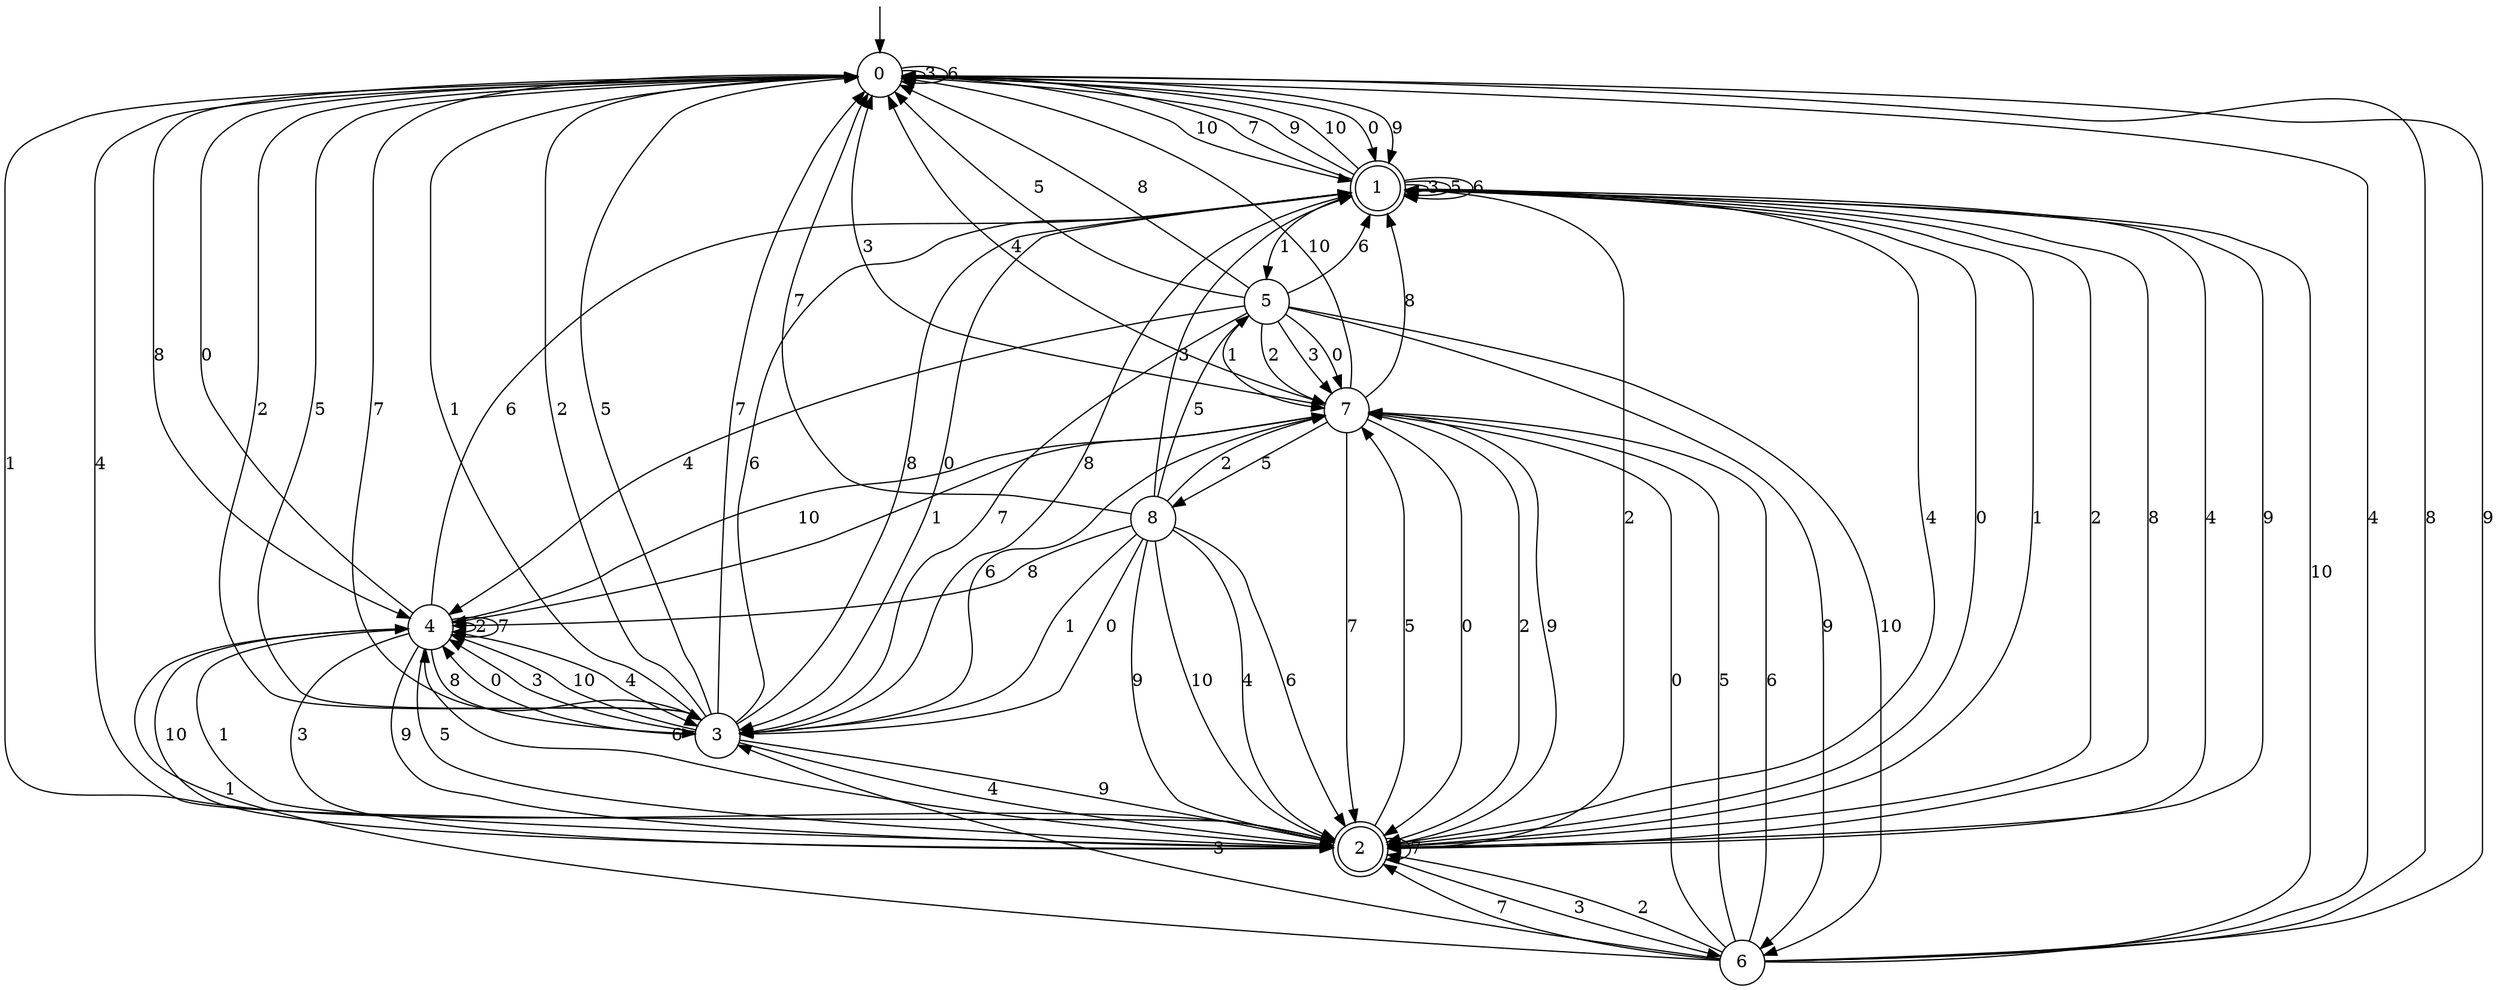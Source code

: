 digraph g {

	s0 [shape="circle" label="0"];
	s1 [shape="doublecircle" label="1"];
	s2 [shape="doublecircle" label="2"];
	s3 [shape="circle" label="3"];
	s4 [shape="circle" label="4"];
	s5 [shape="circle" label="5"];
	s6 [shape="circle" label="6"];
	s7 [shape="circle" label="7"];
	s8 [shape="circle" label="8"];
	s0 -> s1 [label="0"];
	s0 -> s2 [label="1"];
	s0 -> s3 [label="2"];
	s0 -> s0 [label="3"];
	s0 -> s2 [label="4"];
	s0 -> s3 [label="5"];
	s0 -> s0 [label="6"];
	s0 -> s3 [label="7"];
	s0 -> s4 [label="8"];
	s0 -> s1 [label="9"];
	s0 -> s1 [label="10"];
	s1 -> s3 [label="0"];
	s1 -> s5 [label="1"];
	s1 -> s2 [label="2"];
	s1 -> s1 [label="3"];
	s1 -> s2 [label="4"];
	s1 -> s1 [label="5"];
	s1 -> s1 [label="6"];
	s1 -> s0 [label="7"];
	s1 -> s3 [label="8"];
	s1 -> s0 [label="9"];
	s1 -> s0 [label="10"];
	s2 -> s1 [label="0"];
	s2 -> s1 [label="1"];
	s2 -> s1 [label="2"];
	s2 -> s6 [label="3"];
	s2 -> s1 [label="4"];
	s2 -> s7 [label="5"];
	s2 -> s4 [label="6"];
	s2 -> s2 [label="7"];
	s2 -> s1 [label="8"];
	s2 -> s1 [label="9"];
	s2 -> s4 [label="10"];
	s3 -> s4 [label="0"];
	s3 -> s0 [label="1"];
	s3 -> s0 [label="2"];
	s3 -> s4 [label="3"];
	s3 -> s2 [label="4"];
	s3 -> s0 [label="5"];
	s3 -> s1 [label="6"];
	s3 -> s0 [label="7"];
	s3 -> s1 [label="8"];
	s3 -> s2 [label="9"];
	s3 -> s4 [label="10"];
	s4 -> s0 [label="0"];
	s4 -> s2 [label="1"];
	s4 -> s4 [label="2"];
	s4 -> s2 [label="3"];
	s4 -> s3 [label="4"];
	s4 -> s2 [label="5"];
	s4 -> s1 [label="6"];
	s4 -> s4 [label="7"];
	s4 -> s3 [label="8"];
	s4 -> s2 [label="9"];
	s4 -> s7 [label="10"];
	s5 -> s7 [label="0"];
	s5 -> s7 [label="1"];
	s5 -> s7 [label="2"];
	s5 -> s7 [label="3"];
	s5 -> s4 [label="4"];
	s5 -> s0 [label="5"];
	s5 -> s1 [label="6"];
	s5 -> s3 [label="7"];
	s5 -> s0 [label="8"];
	s5 -> s6 [label="9"];
	s5 -> s6 [label="10"];
	s6 -> s7 [label="0"];
	s6 -> s4 [label="1"];
	s6 -> s2 [label="2"];
	s6 -> s3 [label="3"];
	s6 -> s0 [label="4"];
	s6 -> s7 [label="5"];
	s6 -> s7 [label="6"];
	s6 -> s2 [label="7"];
	s6 -> s0 [label="8"];
	s6 -> s0 [label="9"];
	s6 -> s1 [label="10"];
	s7 -> s2 [label="0"];
	s7 -> s4 [label="1"];
	s7 -> s2 [label="2"];
	s7 -> s0 [label="3"];
	s7 -> s0 [label="4"];
	s7 -> s8 [label="5"];
	s7 -> s3 [label="6"];
	s7 -> s2 [label="7"];
	s7 -> s1 [label="8"];
	s7 -> s2 [label="9"];
	s7 -> s0 [label="10"];
	s8 -> s3 [label="0"];
	s8 -> s3 [label="1"];
	s8 -> s7 [label="2"];
	s8 -> s1 [label="3"];
	s8 -> s2 [label="4"];
	s8 -> s5 [label="5"];
	s8 -> s2 [label="6"];
	s8 -> s0 [label="7"];
	s8 -> s4 [label="8"];
	s8 -> s2 [label="9"];
	s8 -> s2 [label="10"];

__start0 [label="" shape="none" width="0" height="0"];
__start0 -> s0;

}
